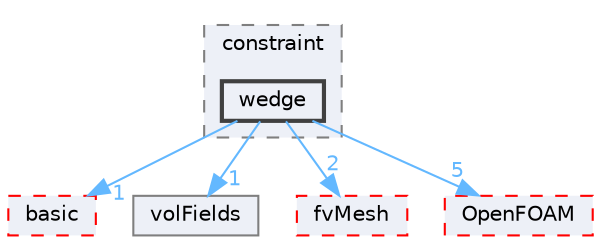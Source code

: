 digraph "src/finiteVolume/fields/fvPatchFields/constraint/wedge"
{
 // LATEX_PDF_SIZE
  bgcolor="transparent";
  edge [fontname=Helvetica,fontsize=10,labelfontname=Helvetica,labelfontsize=10];
  node [fontname=Helvetica,fontsize=10,shape=box,height=0.2,width=0.4];
  compound=true
  subgraph clusterdir_dcf2f02ec1a1951cb48a5d6d97386405 {
    graph [ bgcolor="#edf0f7", pencolor="grey50", label="constraint", fontname=Helvetica,fontsize=10 style="filled,dashed", URL="dir_dcf2f02ec1a1951cb48a5d6d97386405.html",tooltip=""]
  dir_278dd714241671951ae7b74ec01934c0 [label="wedge", fillcolor="#edf0f7", color="grey25", style="filled,bold", URL="dir_278dd714241671951ae7b74ec01934c0.html",tooltip=""];
  }
  dir_546b14c9025d30bb5b92fa069dbdd82c [label="basic", fillcolor="#edf0f7", color="red", style="filled,dashed", URL="dir_546b14c9025d30bb5b92fa069dbdd82c.html",tooltip=""];
  dir_bd8bf7fa65467c460a50eacc456ce356 [label="volFields", fillcolor="#edf0f7", color="grey50", style="filled", URL="dir_bd8bf7fa65467c460a50eacc456ce356.html",tooltip=""];
  dir_c382fa095c9c33d8673c0dd60aaef275 [label="fvMesh", fillcolor="#edf0f7", color="red", style="filled,dashed", URL="dir_c382fa095c9c33d8673c0dd60aaef275.html",tooltip=""];
  dir_c5473ff19b20e6ec4dfe5c310b3778a8 [label="OpenFOAM", fillcolor="#edf0f7", color="red", style="filled,dashed", URL="dir_c5473ff19b20e6ec4dfe5c310b3778a8.html",tooltip=""];
  dir_278dd714241671951ae7b74ec01934c0->dir_546b14c9025d30bb5b92fa069dbdd82c [headlabel="1", labeldistance=1.5 headhref="dir_004391_000207.html" href="dir_004391_000207.html" color="steelblue1" fontcolor="steelblue1"];
  dir_278dd714241671951ae7b74ec01934c0->dir_bd8bf7fa65467c460a50eacc456ce356 [headlabel="1", labeldistance=1.5 headhref="dir_004391_004295.html" href="dir_004391_004295.html" color="steelblue1" fontcolor="steelblue1"];
  dir_278dd714241671951ae7b74ec01934c0->dir_c382fa095c9c33d8673c0dd60aaef275 [headlabel="2", labeldistance=1.5 headhref="dir_004391_001544.html" href="dir_004391_001544.html" color="steelblue1" fontcolor="steelblue1"];
  dir_278dd714241671951ae7b74ec01934c0->dir_c5473ff19b20e6ec4dfe5c310b3778a8 [headlabel="5", labeldistance=1.5 headhref="dir_004391_002695.html" href="dir_004391_002695.html" color="steelblue1" fontcolor="steelblue1"];
}
